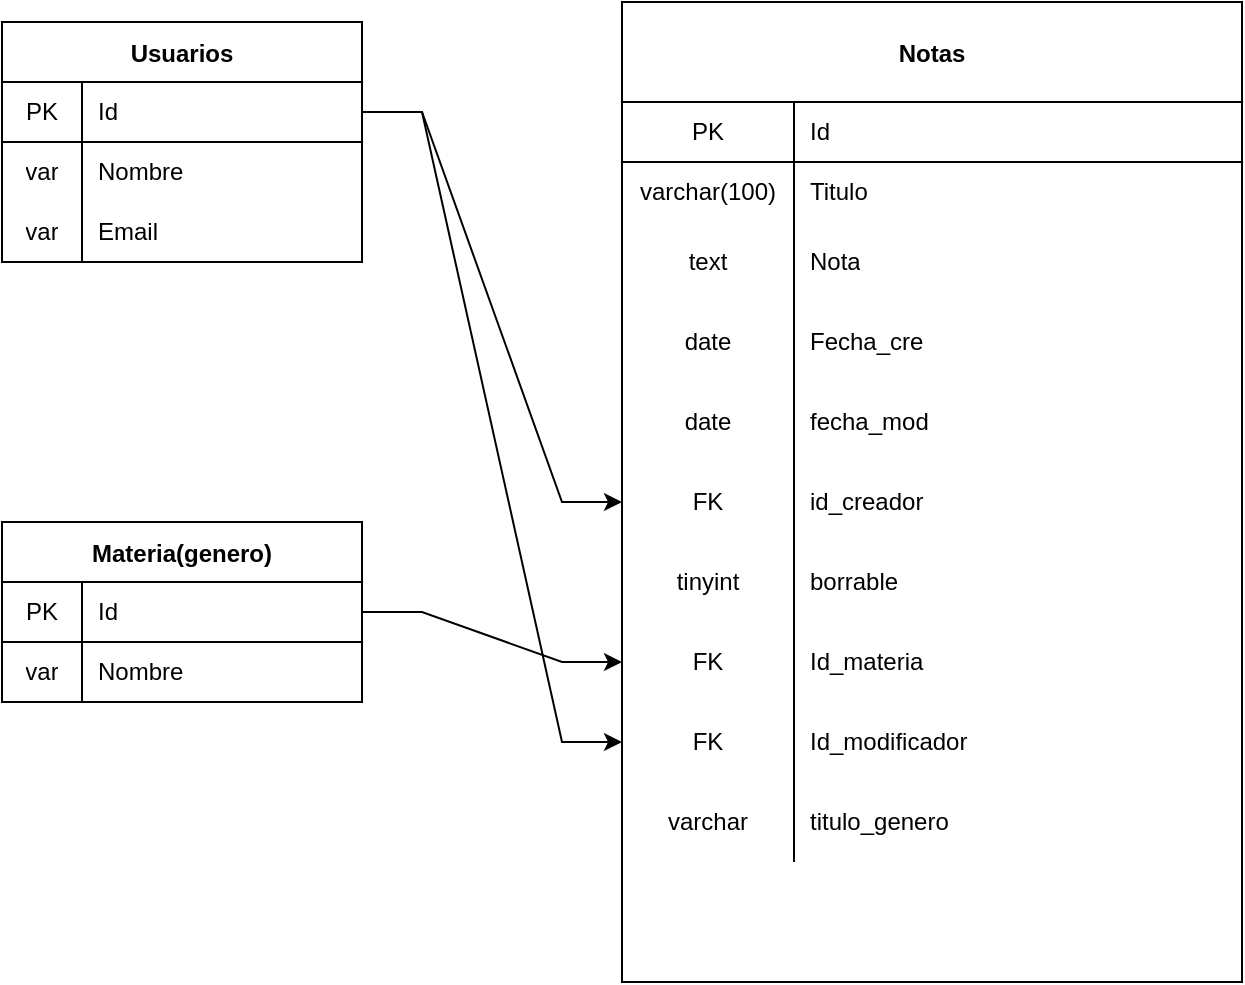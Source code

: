 <mxfile>
    <diagram id="_mnVk10_ZDMRSycHO2Nm" name="Page-1">
        <mxGraphModel dx="820" dy="575" grid="1" gridSize="10" guides="1" tooltips="1" connect="1" arrows="1" fold="1" page="1" pageScale="1" pageWidth="850" pageHeight="1100" math="0" shadow="0">
            <root>
                <mxCell id="0"/>
                <mxCell id="1" parent="0"/>
                <mxCell id="8" value="Usuarios" style="shape=table;startSize=30;container=1;collapsible=0;childLayout=tableLayout;fixedRows=1;rowLines=0;fontStyle=1;align=center;" parent="1" vertex="1">
                    <mxGeometry x="50" y="70" width="180" height="120" as="geometry"/>
                </mxCell>
                <mxCell id="9" value="" style="shape=partialRectangle;html=1;whiteSpace=wrap;collapsible=0;dropTarget=0;pointerEvents=0;fillColor=none;top=0;left=0;bottom=1;right=0;points=[[0,0.5],[1,0.5]];portConstraint=eastwest;" parent="8" vertex="1">
                    <mxGeometry y="30" width="180" height="30" as="geometry"/>
                </mxCell>
                <mxCell id="10" value="PK" style="shape=partialRectangle;html=1;whiteSpace=wrap;connectable=0;fillColor=none;top=0;left=0;bottom=0;right=0;overflow=hidden;" parent="9" vertex="1">
                    <mxGeometry width="40" height="30" as="geometry"/>
                </mxCell>
                <mxCell id="11" value="Id" style="shape=partialRectangle;html=1;whiteSpace=wrap;connectable=0;fillColor=none;top=0;left=0;bottom=0;right=0;align=left;spacingLeft=6;overflow=hidden;" parent="9" vertex="1">
                    <mxGeometry x="40" width="140" height="30" as="geometry"/>
                </mxCell>
                <mxCell id="12" value="" style="shape=partialRectangle;html=1;whiteSpace=wrap;collapsible=0;dropTarget=0;pointerEvents=0;fillColor=none;top=0;left=0;bottom=0;right=0;points=[[0,0.5],[1,0.5]];portConstraint=eastwest;" parent="8" vertex="1">
                    <mxGeometry y="60" width="180" height="30" as="geometry"/>
                </mxCell>
                <mxCell id="13" value="var" style="shape=partialRectangle;html=1;whiteSpace=wrap;connectable=0;fillColor=none;top=0;left=0;bottom=0;right=0;overflow=hidden;" parent="12" vertex="1">
                    <mxGeometry width="40" height="30" as="geometry"/>
                </mxCell>
                <mxCell id="14" value="Nombre" style="shape=partialRectangle;html=1;whiteSpace=wrap;connectable=0;fillColor=none;top=0;left=0;bottom=0;right=0;align=left;spacingLeft=6;overflow=hidden;" parent="12" vertex="1">
                    <mxGeometry x="40" width="140" height="30" as="geometry"/>
                </mxCell>
                <mxCell id="15" value="" style="shape=partialRectangle;html=1;whiteSpace=wrap;collapsible=0;dropTarget=0;pointerEvents=0;fillColor=none;top=0;left=0;bottom=0;right=0;points=[[0,0.5],[1,0.5]];portConstraint=eastwest;" parent="8" vertex="1">
                    <mxGeometry y="90" width="180" height="30" as="geometry"/>
                </mxCell>
                <mxCell id="16" value="var" style="shape=partialRectangle;html=1;whiteSpace=wrap;connectable=0;fillColor=none;top=0;left=0;bottom=0;right=0;overflow=hidden;" parent="15" vertex="1">
                    <mxGeometry width="40" height="30" as="geometry"/>
                </mxCell>
                <mxCell id="17" value="Email" style="shape=partialRectangle;html=1;whiteSpace=wrap;connectable=0;fillColor=none;top=0;left=0;bottom=0;right=0;align=left;spacingLeft=6;overflow=hidden;" parent="15" vertex="1">
                    <mxGeometry x="40" width="140" height="30" as="geometry"/>
                </mxCell>
                <mxCell id="18" value="Notas" style="shape=table;startSize=50;container=1;collapsible=0;childLayout=tableLayout;fixedRows=1;rowLines=0;fontStyle=1;align=center;" parent="1" vertex="1">
                    <mxGeometry x="360" y="60" width="310" height="490" as="geometry"/>
                </mxCell>
                <mxCell id="19" value="" style="shape=partialRectangle;html=1;whiteSpace=wrap;collapsible=0;dropTarget=0;pointerEvents=0;fillColor=none;top=0;left=0;bottom=1;right=0;points=[[0,0.5],[1,0.5]];portConstraint=eastwest;" parent="18" vertex="1">
                    <mxGeometry y="50" width="310" height="30" as="geometry"/>
                </mxCell>
                <mxCell id="20" value="PK" style="shape=partialRectangle;html=1;whiteSpace=wrap;connectable=0;fillColor=none;top=0;left=0;bottom=0;right=0;overflow=hidden;" parent="19" vertex="1">
                    <mxGeometry width="86" height="30" as="geometry"/>
                </mxCell>
                <mxCell id="21" value="Id" style="shape=partialRectangle;html=1;whiteSpace=wrap;connectable=0;fillColor=none;top=0;left=0;bottom=0;right=0;align=left;spacingLeft=6;overflow=hidden;" parent="19" vertex="1">
                    <mxGeometry x="86" width="224" height="30" as="geometry"/>
                </mxCell>
                <mxCell id="22" value="" style="shape=partialRectangle;html=1;whiteSpace=wrap;collapsible=0;dropTarget=0;pointerEvents=0;fillColor=none;top=0;left=0;bottom=0;right=0;points=[[0,0.5],[1,0.5]];portConstraint=eastwest;" parent="18" vertex="1">
                    <mxGeometry y="80" width="310" height="30" as="geometry"/>
                </mxCell>
                <mxCell id="23" value="varchar(100)" style="shape=partialRectangle;html=1;whiteSpace=wrap;connectable=0;fillColor=none;top=0;left=0;bottom=0;right=0;overflow=hidden;" parent="22" vertex="1">
                    <mxGeometry width="86" height="30" as="geometry"/>
                </mxCell>
                <mxCell id="24" value="Titulo" style="shape=partialRectangle;html=1;whiteSpace=wrap;connectable=0;fillColor=none;top=0;left=0;bottom=0;right=0;align=left;spacingLeft=6;overflow=hidden;" parent="22" vertex="1">
                    <mxGeometry x="86" width="224" height="30" as="geometry"/>
                </mxCell>
                <mxCell id="25" value="" style="shape=partialRectangle;html=1;whiteSpace=wrap;collapsible=0;dropTarget=0;pointerEvents=0;fillColor=none;top=0;left=0;bottom=0;right=0;points=[[0,0.5],[1,0.5]];portConstraint=eastwest;" parent="18" vertex="1">
                    <mxGeometry y="110" width="310" height="40" as="geometry"/>
                </mxCell>
                <mxCell id="26" value="text" style="shape=partialRectangle;html=1;whiteSpace=wrap;connectable=0;fillColor=none;top=0;left=0;bottom=0;right=0;overflow=hidden;" parent="25" vertex="1">
                    <mxGeometry width="86" height="40" as="geometry"/>
                </mxCell>
                <mxCell id="27" value="Nota" style="shape=partialRectangle;html=1;whiteSpace=wrap;connectable=0;fillColor=none;top=0;left=0;bottom=0;right=0;align=left;spacingLeft=6;overflow=hidden;" parent="25" vertex="1">
                    <mxGeometry x="86" width="224" height="40" as="geometry"/>
                </mxCell>
                <mxCell id="28" value="" style="shape=partialRectangle;html=1;whiteSpace=wrap;collapsible=0;dropTarget=0;pointerEvents=0;fillColor=none;top=0;left=0;bottom=0;right=0;points=[[0,0.5],[1,0.5]];portConstraint=eastwest;" parent="18" vertex="1">
                    <mxGeometry y="150" width="310" height="40" as="geometry"/>
                </mxCell>
                <mxCell id="29" value="date" style="shape=partialRectangle;html=1;whiteSpace=wrap;connectable=0;fillColor=none;top=0;left=0;bottom=0;right=0;overflow=hidden;" parent="28" vertex="1">
                    <mxGeometry width="86" height="40" as="geometry"/>
                </mxCell>
                <mxCell id="30" value="Fecha_cre" style="shape=partialRectangle;html=1;whiteSpace=wrap;connectable=0;fillColor=none;top=0;left=0;bottom=0;right=0;align=left;spacingLeft=6;overflow=hidden;" parent="28" vertex="1">
                    <mxGeometry x="86" width="224" height="40" as="geometry"/>
                </mxCell>
                <mxCell id="80" value="" style="shape=partialRectangle;html=1;whiteSpace=wrap;collapsible=0;dropTarget=0;pointerEvents=0;fillColor=none;top=0;left=0;bottom=0;right=0;points=[[0,0.5],[1,0.5]];portConstraint=eastwest;" parent="18" vertex="1">
                    <mxGeometry y="190" width="310" height="40" as="geometry"/>
                </mxCell>
                <mxCell id="81" value="date" style="shape=partialRectangle;html=1;whiteSpace=wrap;connectable=0;fillColor=none;top=0;left=0;bottom=0;right=0;overflow=hidden;" parent="80" vertex="1">
                    <mxGeometry width="86" height="40" as="geometry"/>
                </mxCell>
                <mxCell id="82" value="fecha_mod" style="shape=partialRectangle;html=1;whiteSpace=wrap;connectable=0;fillColor=none;top=0;left=0;bottom=0;right=0;align=left;spacingLeft=6;overflow=hidden;" parent="80" vertex="1">
                    <mxGeometry x="86" width="224" height="40" as="geometry"/>
                </mxCell>
                <mxCell id="83" value="" style="shape=partialRectangle;html=1;whiteSpace=wrap;collapsible=0;dropTarget=0;pointerEvents=0;fillColor=none;top=0;left=0;bottom=0;right=0;points=[[0,0.5],[1,0.5]];portConstraint=eastwest;" parent="18" vertex="1">
                    <mxGeometry y="230" width="310" height="40" as="geometry"/>
                </mxCell>
                <mxCell id="84" value="FK" style="shape=partialRectangle;html=1;whiteSpace=wrap;connectable=0;fillColor=none;top=0;left=0;bottom=0;right=0;overflow=hidden;" parent="83" vertex="1">
                    <mxGeometry width="86" height="40" as="geometry"/>
                </mxCell>
                <mxCell id="85" value="id_creador" style="shape=partialRectangle;html=1;whiteSpace=wrap;connectable=0;fillColor=none;top=0;left=0;bottom=0;right=0;align=left;spacingLeft=6;overflow=hidden;" parent="83" vertex="1">
                    <mxGeometry x="86" width="224" height="40" as="geometry"/>
                </mxCell>
                <mxCell id="86" value="" style="shape=partialRectangle;html=1;whiteSpace=wrap;collapsible=0;dropTarget=0;pointerEvents=0;fillColor=none;top=0;left=0;bottom=0;right=0;points=[[0,0.5],[1,0.5]];portConstraint=eastwest;" parent="18" vertex="1">
                    <mxGeometry y="270" width="310" height="40" as="geometry"/>
                </mxCell>
                <mxCell id="87" value="tinyint" style="shape=partialRectangle;html=1;whiteSpace=wrap;connectable=0;fillColor=none;top=0;left=0;bottom=0;right=0;overflow=hidden;" parent="86" vertex="1">
                    <mxGeometry width="86" height="40" as="geometry"/>
                </mxCell>
                <mxCell id="88" value="borrable" style="shape=partialRectangle;html=1;whiteSpace=wrap;connectable=0;fillColor=none;top=0;left=0;bottom=0;right=0;align=left;spacingLeft=6;overflow=hidden;" parent="86" vertex="1">
                    <mxGeometry x="86" width="224" height="40" as="geometry"/>
                </mxCell>
                <mxCell id="111" value="" style="shape=partialRectangle;html=1;whiteSpace=wrap;collapsible=0;dropTarget=0;pointerEvents=0;fillColor=none;top=0;left=0;bottom=0;right=0;points=[[0,0.5],[1,0.5]];portConstraint=eastwest;" parent="18" vertex="1">
                    <mxGeometry y="310" width="310" height="40" as="geometry"/>
                </mxCell>
                <mxCell id="112" value="FK" style="shape=partialRectangle;html=1;whiteSpace=wrap;connectable=0;fillColor=none;top=0;left=0;bottom=0;right=0;overflow=hidden;" parent="111" vertex="1">
                    <mxGeometry width="86" height="40" as="geometry"/>
                </mxCell>
                <mxCell id="113" value="Id_materia" style="shape=partialRectangle;html=1;whiteSpace=wrap;connectable=0;fillColor=none;top=0;left=0;bottom=0;right=0;align=left;spacingLeft=6;overflow=hidden;" parent="111" vertex="1">
                    <mxGeometry x="86" width="224" height="40" as="geometry"/>
                </mxCell>
                <mxCell id="129" value="" style="shape=partialRectangle;html=1;whiteSpace=wrap;collapsible=0;dropTarget=0;pointerEvents=0;fillColor=none;top=0;left=0;bottom=0;right=0;points=[[0,0.5],[1,0.5]];portConstraint=eastwest;" parent="18" vertex="1">
                    <mxGeometry y="350" width="310" height="40" as="geometry"/>
                </mxCell>
                <mxCell id="130" value="FK" style="shape=partialRectangle;html=1;whiteSpace=wrap;connectable=0;fillColor=none;top=0;left=0;bottom=0;right=0;overflow=hidden;" parent="129" vertex="1">
                    <mxGeometry width="86" height="40" as="geometry"/>
                </mxCell>
                <mxCell id="131" value="Id_modificador" style="shape=partialRectangle;html=1;whiteSpace=wrap;connectable=0;fillColor=none;top=0;left=0;bottom=0;right=0;align=left;spacingLeft=6;overflow=hidden;" parent="129" vertex="1">
                    <mxGeometry x="86" width="224" height="40" as="geometry"/>
                </mxCell>
                <mxCell id="135" value="" style="shape=partialRectangle;html=1;whiteSpace=wrap;collapsible=0;dropTarget=0;pointerEvents=0;fillColor=none;top=0;left=0;bottom=0;right=0;points=[[0,0.5],[1,0.5]];portConstraint=eastwest;" vertex="1" parent="18">
                    <mxGeometry y="390" width="310" height="40" as="geometry"/>
                </mxCell>
                <mxCell id="136" value="varchar" style="shape=partialRectangle;html=1;whiteSpace=wrap;connectable=0;fillColor=none;top=0;left=0;bottom=0;right=0;overflow=hidden;" vertex="1" parent="135">
                    <mxGeometry width="86" height="40" as="geometry"/>
                </mxCell>
                <mxCell id="137" value="titulo_genero" style="shape=partialRectangle;html=1;whiteSpace=wrap;connectable=0;fillColor=none;top=0;left=0;bottom=0;right=0;align=left;spacingLeft=6;overflow=hidden;" vertex="1" parent="135">
                    <mxGeometry x="86" width="224" height="40" as="geometry"/>
                </mxCell>
                <mxCell id="114" value="Materia(genero)" style="shape=table;startSize=30;container=1;collapsible=0;childLayout=tableLayout;fixedRows=1;rowLines=0;fontStyle=1;align=center;" parent="1" vertex="1">
                    <mxGeometry x="50" y="320" width="180" height="90" as="geometry"/>
                </mxCell>
                <mxCell id="115" value="" style="shape=partialRectangle;html=1;whiteSpace=wrap;collapsible=0;dropTarget=0;pointerEvents=0;fillColor=none;top=0;left=0;bottom=1;right=0;points=[[0,0.5],[1,0.5]];portConstraint=eastwest;" parent="114" vertex="1">
                    <mxGeometry y="30" width="180" height="30" as="geometry"/>
                </mxCell>
                <mxCell id="116" value="PK" style="shape=partialRectangle;html=1;whiteSpace=wrap;connectable=0;fillColor=none;top=0;left=0;bottom=0;right=0;overflow=hidden;" parent="115" vertex="1">
                    <mxGeometry width="40" height="30" as="geometry"/>
                </mxCell>
                <mxCell id="117" value="Id" style="shape=partialRectangle;html=1;whiteSpace=wrap;connectable=0;fillColor=none;top=0;left=0;bottom=0;right=0;align=left;spacingLeft=6;overflow=hidden;" parent="115" vertex="1">
                    <mxGeometry x="40" width="140" height="30" as="geometry"/>
                </mxCell>
                <mxCell id="118" value="" style="shape=partialRectangle;html=1;whiteSpace=wrap;collapsible=0;dropTarget=0;pointerEvents=0;fillColor=none;top=0;left=0;bottom=0;right=0;points=[[0,0.5],[1,0.5]];portConstraint=eastwest;" parent="114" vertex="1">
                    <mxGeometry y="60" width="180" height="30" as="geometry"/>
                </mxCell>
                <mxCell id="119" value="var" style="shape=partialRectangle;html=1;whiteSpace=wrap;connectable=0;fillColor=none;top=0;left=0;bottom=0;right=0;overflow=hidden;" parent="118" vertex="1">
                    <mxGeometry width="40" height="30" as="geometry"/>
                </mxCell>
                <mxCell id="120" value="Nombre" style="shape=partialRectangle;html=1;whiteSpace=wrap;connectable=0;fillColor=none;top=0;left=0;bottom=0;right=0;align=left;spacingLeft=6;overflow=hidden;" parent="118" vertex="1">
                    <mxGeometry x="40" width="140" height="30" as="geometry"/>
                </mxCell>
                <mxCell id="132" style="edgeStyle=entityRelationEdgeStyle;rounded=0;orthogonalLoop=1;jettySize=auto;html=1;exitX=1;exitY=0.5;exitDx=0;exitDy=0;" parent="1" source="9" target="83" edge="1">
                    <mxGeometry relative="1" as="geometry"/>
                </mxCell>
                <mxCell id="133" style="edgeStyle=entityRelationEdgeStyle;rounded=0;orthogonalLoop=1;jettySize=auto;html=1;exitX=1;exitY=0.5;exitDx=0;exitDy=0;entryX=0;entryY=0.5;entryDx=0;entryDy=0;" parent="1" source="9" target="129" edge="1">
                    <mxGeometry relative="1" as="geometry"/>
                </mxCell>
                <mxCell id="134" style="edgeStyle=entityRelationEdgeStyle;rounded=0;orthogonalLoop=1;jettySize=auto;html=1;exitX=1;exitY=0.5;exitDx=0;exitDy=0;entryX=0;entryY=0.5;entryDx=0;entryDy=0;" parent="1" source="115" target="111" edge="1">
                    <mxGeometry relative="1" as="geometry"/>
                </mxCell>
            </root>
        </mxGraphModel>
    </diagram>
</mxfile>
